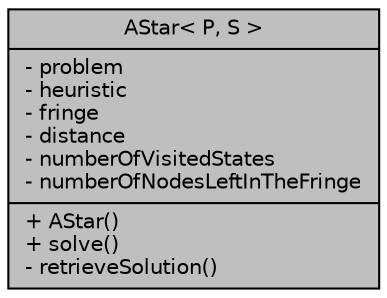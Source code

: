 digraph "AStar&lt; P, S &gt;"
{
 // INTERACTIVE_SVG=YES
 // LATEX_PDF_SIZE
  edge [fontname="Helvetica",fontsize="10",labelfontname="Helvetica",labelfontsize="10"];
  node [fontname="Helvetica",fontsize="10",shape=record];
  Node1 [label="{AStar\< P, S \>\n|- problem\l- heuristic\l- fringe\l- distance\l- numberOfVisitedStates\l- numberOfNodesLeftInTheFringe\l|+ AStar()\l+ solve()\l- retrieveSolution()\l}",height=0.2,width=0.4,color="black", fillcolor="grey75", style="filled", fontcolor="black",tooltip="Generic A*."];
}
